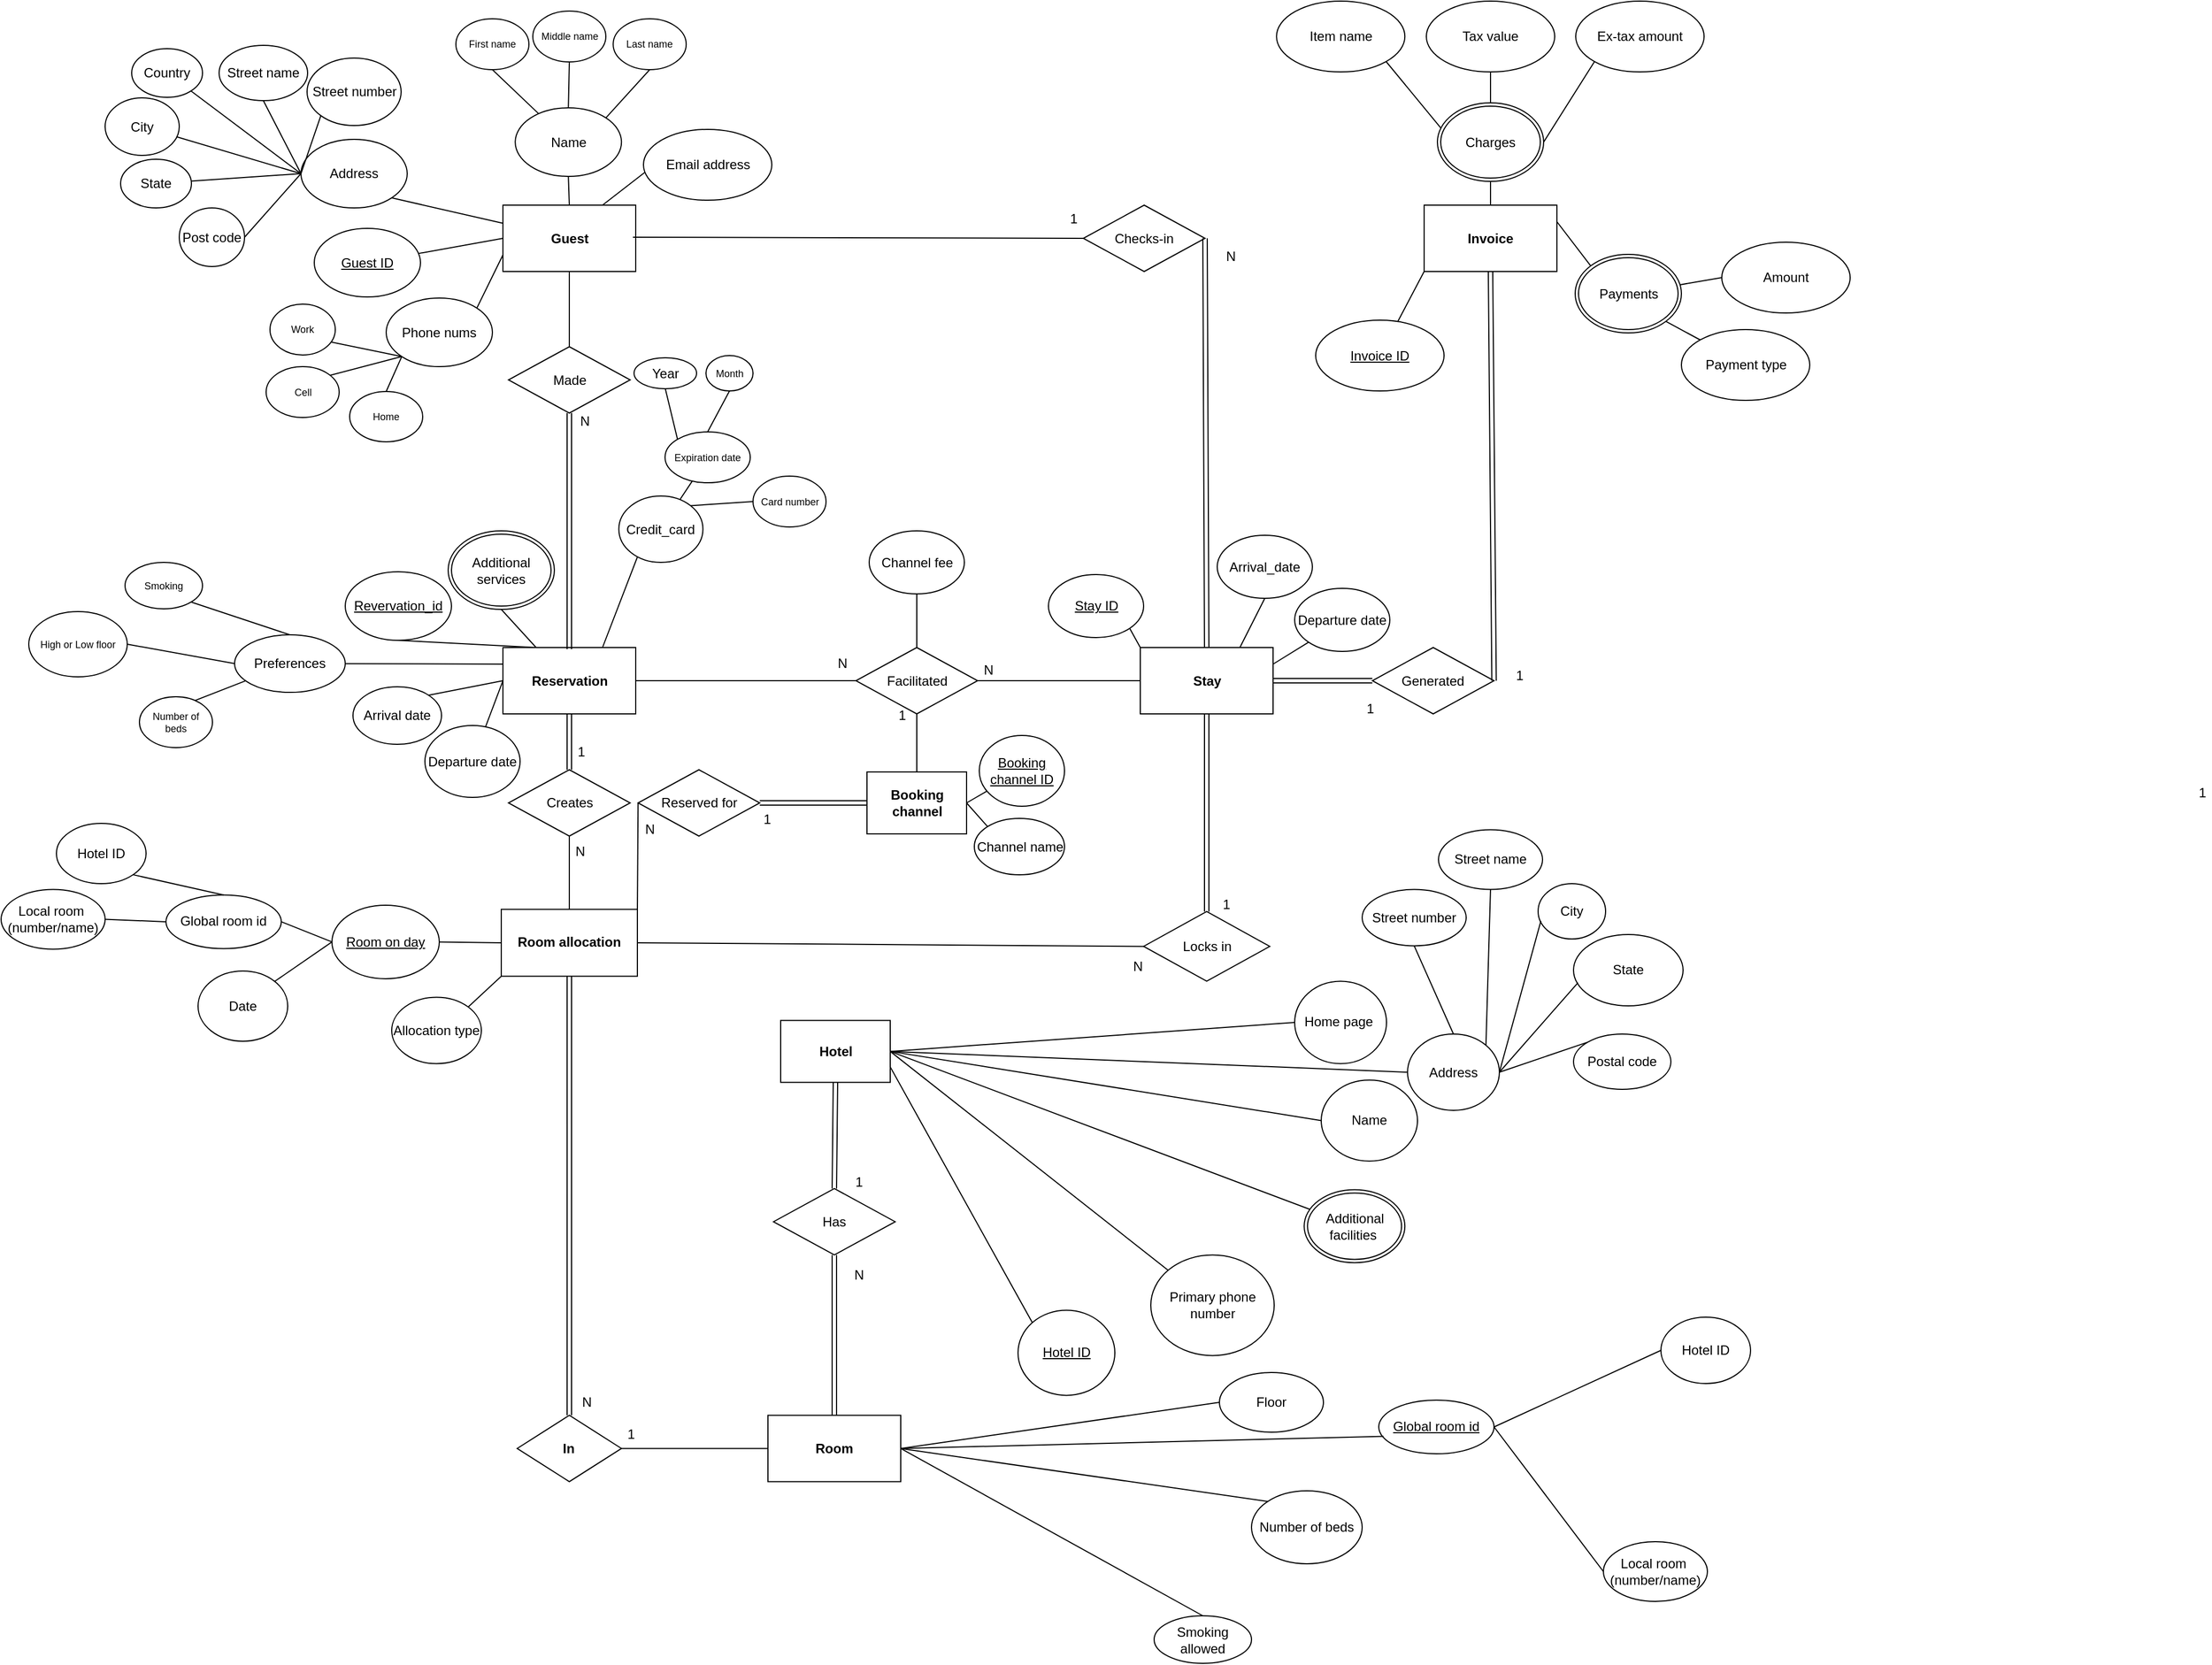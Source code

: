 <mxfile version="15.8.4" type="device"><diagram id="Vvz4wdSxNSkHzIEwYRlT" name="Page-1"><mxGraphModel dx="2076" dy="1298" grid="0" gridSize="10" guides="1" tooltips="1" connect="1" arrows="1" fold="1" page="1" pageScale="1" pageWidth="1169" pageHeight="827" math="0" shadow="0"><root><mxCell id="0"/><mxCell id="1" parent="0"/><mxCell id="kSZO29W48mDVcHMyqwMA-70" style="edgeStyle=none;rounded=0;orthogonalLoop=1;jettySize=auto;html=1;exitX=1;exitY=0.5;exitDx=0;exitDy=0;entryX=0;entryY=0.5;entryDx=0;entryDy=0;fontSize=9;endArrow=none;endFill=0;" parent="1" source="kSZO29W48mDVcHMyqwMA-4" target="kSZO29W48mDVcHMyqwMA-69" edge="1"><mxGeometry relative="1" as="geometry"/></mxCell><mxCell id="mEzknX68HwNAmS_DuOYf-18" style="rounded=0;orthogonalLoop=1;jettySize=auto;html=1;exitX=0;exitY=0.25;exitDx=0;exitDy=0;endArrow=none;endFill=0;" parent="1" source="kSZO29W48mDVcHMyqwMA-4" target="mEzknX68HwNAmS_DuOYf-3" edge="1"><mxGeometry relative="1" as="geometry"><mxPoint x="592" y="580.5" as="targetPoint"/></mxGeometry></mxCell><mxCell id="mEzknX68HwNAmS_DuOYf-25" style="edgeStyle=none;rounded=0;orthogonalLoop=1;jettySize=auto;html=1;exitX=0.25;exitY=0;exitDx=0;exitDy=0;endArrow=none;endFill=0;entryX=0.5;entryY=1;entryDx=0;entryDy=0;" parent="1" source="kSZO29W48mDVcHMyqwMA-4" target="mEzknX68HwNAmS_DuOYf-2" edge="1"><mxGeometry relative="1" as="geometry"><mxPoint x="636" y="532.5" as="targetPoint"/></mxGeometry></mxCell><mxCell id="mEzknX68HwNAmS_DuOYf-27" style="edgeStyle=none;rounded=0;orthogonalLoop=1;jettySize=auto;html=1;exitX=0;exitY=0.5;exitDx=0;exitDy=0;entryX=1;entryY=0;entryDx=0;entryDy=0;endArrow=none;endFill=0;" parent="1" source="kSZO29W48mDVcHMyqwMA-4" target="mEzknX68HwNAmS_DuOYf-6" edge="1"><mxGeometry relative="1" as="geometry"/></mxCell><mxCell id="mEzknX68HwNAmS_DuOYf-28" style="edgeStyle=none;rounded=0;orthogonalLoop=1;jettySize=auto;html=1;exitX=0.75;exitY=0;exitDx=0;exitDy=0;entryX=0.5;entryY=0;entryDx=0;entryDy=0;endArrow=none;endFill=0;" parent="1" source="kSZO29W48mDVcHMyqwMA-4" target="mEzknX68HwNAmS_DuOYf-5" edge="1"><mxGeometry relative="1" as="geometry"/></mxCell><mxCell id="kSZO29W48mDVcHMyqwMA-4" value="Reservation" style="rounded=0;whiteSpace=wrap;html=1;fontStyle=1" parent="1" vertex="1"><mxGeometry x="680.5" y="594.5" width="120" height="60" as="geometry"/></mxCell><mxCell id="kSZO29W48mDVcHMyqwMA-6" value="&lt;span style=&quot;font-weight: normal&quot;&gt;Made&lt;/span&gt;" style="rhombus;whiteSpace=wrap;html=1;fontStyle=1" parent="1" vertex="1"><mxGeometry x="685.51" y="322.5" width="110" height="60" as="geometry"/></mxCell><mxCell id="mEzknX68HwNAmS_DuOYf-53" style="edgeStyle=none;rounded=0;orthogonalLoop=1;jettySize=auto;html=1;exitX=0;exitY=0.5;exitDx=0;exitDy=0;endArrow=none;endFill=0;" parent="1" source="kSZO29W48mDVcHMyqwMA-10" target="mEzknX68HwNAmS_DuOYf-46" edge="1"><mxGeometry relative="1" as="geometry"/></mxCell><mxCell id="mEzknX68HwNAmS_DuOYf-56" style="edgeStyle=none;rounded=0;orthogonalLoop=1;jettySize=auto;html=1;entryX=0.5;entryY=1;entryDx=0;entryDy=0;endArrow=none;endFill=0;exitX=0.5;exitY=0;exitDx=0;exitDy=0;" parent="1" source="kSZO29W48mDVcHMyqwMA-10" target="mEzknX68HwNAmS_DuOYf-50" edge="1"><mxGeometry relative="1" as="geometry"><mxPoint x="793" y="213.5" as="sourcePoint"/></mxGeometry></mxCell><mxCell id="kSZO29W48mDVcHMyqwMA-10" value="Guest" style="rounded=0;whiteSpace=wrap;html=1;fontStyle=1" parent="1" vertex="1"><mxGeometry x="680.5" y="194.5" width="120" height="60" as="geometry"/></mxCell><mxCell id="mEzknX68HwNAmS_DuOYf-40" value="" style="edgeStyle=none;rounded=0;orthogonalLoop=1;jettySize=auto;html=1;endArrow=none;endFill=0;exitX=0;exitY=0.5;exitDx=0;exitDy=0;entryX=1;entryY=0.5;entryDx=0;entryDy=0;" parent="1" source="kSZO29W48mDVcHMyqwMA-11" target="mEzknX68HwNAmS_DuOYf-36" edge="1"><mxGeometry relative="1" as="geometry"><mxPoint x="646" y="932.5" as="targetPoint"/></mxGeometry></mxCell><mxCell id="kSZO29W48mDVcHMyqwMA-11" value="Room allocation" style="rounded=0;whiteSpace=wrap;html=1;fontStyle=1" parent="1" vertex="1"><mxGeometry x="679.01" y="831.22" width="123" height="60.5" as="geometry"/></mxCell><mxCell id="kSZO29W48mDVcHMyqwMA-12" value="&lt;span style=&quot;font-weight: normal&quot;&gt;Creates&lt;/span&gt;" style="rhombus;whiteSpace=wrap;html=1;fontStyle=1" parent="1" vertex="1"><mxGeometry x="685.5" y="705" width="110" height="60" as="geometry"/></mxCell><mxCell id="kSZO29W48mDVcHMyqwMA-75" style="edgeStyle=none;rounded=0;orthogonalLoop=1;jettySize=auto;html=1;fontSize=9;endArrow=none;endFill=0;exitX=1;exitY=0.5;exitDx=0;exitDy=0;entryX=0;entryY=0;entryDx=0;entryDy=0;" parent="1" source="kSZO29W48mDVcHMyqwMA-68" target="kSZO29W48mDVcHMyqwMA-73" edge="1"><mxGeometry relative="1" as="geometry"><mxPoint x="1060" y="644.5" as="sourcePoint"/><mxPoint x="1072" y="687.5" as="targetPoint"/></mxGeometry></mxCell><mxCell id="kSZO29W48mDVcHMyqwMA-78" style="edgeStyle=none;rounded=0;orthogonalLoop=1;jettySize=auto;html=1;exitX=1;exitY=0.5;exitDx=0;exitDy=0;fontSize=9;endArrow=none;endFill=0;" parent="1" source="kSZO29W48mDVcHMyqwMA-68" target="kSZO29W48mDVcHMyqwMA-74" edge="1"><mxGeometry relative="1" as="geometry"/></mxCell><mxCell id="kSZO29W48mDVcHMyqwMA-68" value="Booking channel" style="rounded=0;whiteSpace=wrap;html=1;fontStyle=1" parent="1" vertex="1"><mxGeometry x="1009.5" y="707" width="90" height="56" as="geometry"/></mxCell><mxCell id="kSZO29W48mDVcHMyqwMA-69" value="&lt;span style=&quot;font-weight: normal&quot;&gt;Facilitated&lt;/span&gt;" style="rhombus;whiteSpace=wrap;html=1;fontStyle=1" parent="1" vertex="1"><mxGeometry x="999.5" y="594.5" width="110" height="60" as="geometry"/></mxCell><mxCell id="kSZO29W48mDVcHMyqwMA-77" style="edgeStyle=none;rounded=0;orthogonalLoop=1;jettySize=auto;html=1;exitX=0.5;exitY=1;exitDx=0;exitDy=0;fontSize=9;endArrow=none;endFill=0;entryX=0.5;entryY=0;entryDx=0;entryDy=0;" parent="1" source="kSZO29W48mDVcHMyqwMA-72" target="kSZO29W48mDVcHMyqwMA-69" edge="1"><mxGeometry relative="1" as="geometry"><mxPoint x="1034" y="569" as="targetPoint"/><Array as="points"/></mxGeometry></mxCell><mxCell id="kSZO29W48mDVcHMyqwMA-72" value="Channel fee" style="ellipse;whiteSpace=wrap;html=1;" parent="1" vertex="1"><mxGeometry x="1011.5" y="489" width="86" height="57" as="geometry"/></mxCell><mxCell id="kSZO29W48mDVcHMyqwMA-73" value="Channel name" style="ellipse;whiteSpace=wrap;html=1;" parent="1" vertex="1"><mxGeometry x="1106.5" y="749" width="81.5" height="51" as="geometry"/></mxCell><mxCell id="kSZO29W48mDVcHMyqwMA-74" value="&lt;u&gt;Booking channel ID&lt;/u&gt;" style="ellipse;whiteSpace=wrap;html=1;fillColor=#FFFFFF;strokeColor=#000000;" parent="1" vertex="1"><mxGeometry x="1111" y="674" width="77" height="64" as="geometry"/></mxCell><mxCell id="mEzknX68HwNAmS_DuOYf-2" value="&lt;u&gt;Revervation_id&lt;/u&gt;" style="ellipse;whiteSpace=wrap;html=1;" parent="1" vertex="1"><mxGeometry x="538" y="526" width="96" height="62" as="geometry"/></mxCell><mxCell id="mEzknX68HwNAmS_DuOYf-19" style="edgeStyle=none;rounded=0;orthogonalLoop=1;jettySize=auto;html=1;exitX=0.5;exitY=0;exitDx=0;exitDy=0;entryX=1;entryY=1;entryDx=0;entryDy=0;endArrow=none;endFill=0;" parent="1" source="mEzknX68HwNAmS_DuOYf-3" target="mEzknX68HwNAmS_DuOYf-12" edge="1"><mxGeometry relative="1" as="geometry"/></mxCell><mxCell id="mEzknX68HwNAmS_DuOYf-20" style="edgeStyle=none;rounded=0;orthogonalLoop=1;jettySize=auto;html=1;exitX=0;exitY=0.5;exitDx=0;exitDy=0;entryX=1;entryY=0.5;entryDx=0;entryDy=0;endArrow=none;endFill=0;" parent="1" source="mEzknX68HwNAmS_DuOYf-3" target="mEzknX68HwNAmS_DuOYf-13" edge="1"><mxGeometry relative="1" as="geometry"/></mxCell><mxCell id="mEzknX68HwNAmS_DuOYf-21" style="edgeStyle=none;rounded=0;orthogonalLoop=1;jettySize=auto;html=1;endArrow=none;endFill=0;entryX=0;entryY=0.5;entryDx=0;entryDy=0;" parent="1" source="mEzknX68HwNAmS_DuOYf-3" target="mEzknX68HwNAmS_DuOYf-14" edge="1"><mxGeometry relative="1" as="geometry"><mxPoint x="921.8" y="527.5" as="targetPoint"/></mxGeometry></mxCell><mxCell id="mEzknX68HwNAmS_DuOYf-3" value="Preferences" style="ellipse;whiteSpace=wrap;html=1;" parent="1" vertex="1"><mxGeometry x="438" y="583" width="100" height="52" as="geometry"/></mxCell><mxCell id="mEzknX68HwNAmS_DuOYf-29" style="edgeStyle=none;rounded=0;orthogonalLoop=1;jettySize=auto;html=1;endArrow=none;endFill=0;entryX=0;entryY=0.5;entryDx=0;entryDy=0;exitX=1;exitY=0;exitDx=0;exitDy=0;" parent="1" source="mEzknX68HwNAmS_DuOYf-5" target="mEzknX68HwNAmS_DuOYf-10" edge="1"><mxGeometry relative="1" as="geometry"><mxPoint x="911" y="500.5" as="targetPoint"/></mxGeometry></mxCell><mxCell id="mEzknX68HwNAmS_DuOYf-30" style="edgeStyle=none;rounded=0;orthogonalLoop=1;jettySize=auto;html=1;endArrow=none;endFill=0;" parent="1" source="mEzknX68HwNAmS_DuOYf-5" target="mEzknX68HwNAmS_DuOYf-9" edge="1"><mxGeometry relative="1" as="geometry"/></mxCell><mxCell id="mEzknX68HwNAmS_DuOYf-5" value="Credit_card" style="ellipse;whiteSpace=wrap;html=1;" parent="1" vertex="1"><mxGeometry x="785.25" y="457.5" width="76" height="60" as="geometry"/></mxCell><mxCell id="mEzknX68HwNAmS_DuOYf-6" value="Arrival date" style="ellipse;whiteSpace=wrap;html=1;" parent="1" vertex="1"><mxGeometry x="545" y="630" width="80" height="52" as="geometry"/></mxCell><mxCell id="mEzknX68HwNAmS_DuOYf-26" style="edgeStyle=none;rounded=0;orthogonalLoop=1;jettySize=auto;html=1;entryX=0;entryY=0.5;entryDx=0;entryDy=0;endArrow=none;endFill=0;" parent="1" source="mEzknX68HwNAmS_DuOYf-7" target="kSZO29W48mDVcHMyqwMA-4" edge="1"><mxGeometry relative="1" as="geometry"/></mxCell><mxCell id="mEzknX68HwNAmS_DuOYf-7" value="Departure date" style="ellipse;whiteSpace=wrap;html=1;" parent="1" vertex="1"><mxGeometry x="610" y="665" width="86" height="65" as="geometry"/></mxCell><mxCell id="mEzknX68HwNAmS_DuOYf-9" value="Expiration date" style="ellipse;whiteSpace=wrap;html=1;fontSize=9;" parent="1" vertex="1"><mxGeometry x="827" y="399.5" width="77" height="46" as="geometry"/></mxCell><mxCell id="mEzknX68HwNAmS_DuOYf-10" value="Card number" style="ellipse;whiteSpace=wrap;html=1;fontSize=9;" parent="1" vertex="1"><mxGeometry x="906.5" y="439.5" width="66" height="46" as="geometry"/></mxCell><mxCell id="mEzknX68HwNAmS_DuOYf-12" value="Smoking" style="ellipse;whiteSpace=wrap;html=1;fontSize=9;" parent="1" vertex="1"><mxGeometry x="339" y="517.5" width="70" height="42" as="geometry"/></mxCell><mxCell id="mEzknX68HwNAmS_DuOYf-13" value="High or Low floor" style="ellipse;whiteSpace=wrap;html=1;fontSize=9;" parent="1" vertex="1"><mxGeometry x="252" y="562" width="89" height="59" as="geometry"/></mxCell><mxCell id="mEzknX68HwNAmS_DuOYf-14" value="Number of beds" style="ellipse;whiteSpace=wrap;html=1;fontSize=9;" parent="1" vertex="1"><mxGeometry x="352" y="639" width="66" height="46" as="geometry"/></mxCell><mxCell id="mEzknX68HwNAmS_DuOYf-36" value="&lt;u&gt;Room on day&lt;/u&gt;" style="ellipse;whiteSpace=wrap;html=1;" parent="1" vertex="1"><mxGeometry x="526" y="827.47" width="97" height="66.5" as="geometry"/></mxCell><mxCell id="mEzknX68HwNAmS_DuOYf-46" value="&lt;u&gt;Guest ID&lt;/u&gt;" style="ellipse;whiteSpace=wrap;html=1;" parent="1" vertex="1"><mxGeometry x="510" y="215.5" width="96" height="62" as="geometry"/></mxCell><mxCell id="mEzknX68HwNAmS_DuOYf-49" value="Address" style="ellipse;whiteSpace=wrap;html=1;" parent="1" vertex="1"><mxGeometry x="498" y="135" width="96" height="62" as="geometry"/></mxCell><mxCell id="mEzknX68HwNAmS_DuOYf-65" style="edgeStyle=none;rounded=0;orthogonalLoop=1;jettySize=auto;html=1;exitX=0.5;exitY=0;exitDx=0;exitDy=0;entryX=0.5;entryY=1;entryDx=0;entryDy=0;endArrow=none;endFill=0;" parent="1" source="mEzknX68HwNAmS_DuOYf-50" target="mEzknX68HwNAmS_DuOYf-61" edge="1"><mxGeometry relative="1" as="geometry"><mxPoint x="947.0" y="-66" as="targetPoint"/></mxGeometry></mxCell><mxCell id="mEzknX68HwNAmS_DuOYf-66" style="edgeStyle=none;rounded=0;orthogonalLoop=1;jettySize=auto;html=1;exitX=1;exitY=0;exitDx=0;exitDy=0;entryX=0.5;entryY=1;entryDx=0;entryDy=0;endArrow=none;endFill=0;" parent="1" source="mEzknX68HwNAmS_DuOYf-50" target="mEzknX68HwNAmS_DuOYf-62" edge="1"><mxGeometry relative="1" as="geometry"><mxPoint x="905.0" y="-11.5" as="targetPoint"/></mxGeometry></mxCell><mxCell id="mEzknX68HwNAmS_DuOYf-50" value="Name" style="ellipse;whiteSpace=wrap;html=1;" parent="1" vertex="1"><mxGeometry x="691.63" y="106.5" width="96" height="62" as="geometry"/></mxCell><mxCell id="mEzknX68HwNAmS_DuOYf-51" value="Street number" style="ellipse;whiteSpace=wrap;html=1;" parent="1" vertex="1"><mxGeometry x="503.5" y="61.5" width="85" height="61" as="geometry"/></mxCell><mxCell id="mEzknX68HwNAmS_DuOYf-60" value="First name" style="ellipse;whiteSpace=wrap;html=1;fontSize=9;" parent="1" vertex="1"><mxGeometry x="638" y="26" width="66" height="46" as="geometry"/></mxCell><mxCell id="mEzknX68HwNAmS_DuOYf-61" value="Middle name" style="ellipse;whiteSpace=wrap;html=1;fontSize=9;" parent="1" vertex="1"><mxGeometry x="707.51" y="19" width="66" height="46" as="geometry"/></mxCell><mxCell id="mEzknX68HwNAmS_DuOYf-62" value="Last name" style="ellipse;whiteSpace=wrap;html=1;fontSize=9;" parent="1" vertex="1"><mxGeometry x="780.13" y="26" width="66" height="46" as="geometry"/></mxCell><mxCell id="mEzknX68HwNAmS_DuOYf-73" style="edgeStyle=none;rounded=0;orthogonalLoop=1;jettySize=auto;html=1;exitX=1;exitY=0;exitDx=0;exitDy=0;entryX=0;entryY=0.75;entryDx=0;entryDy=0;endArrow=none;endFill=0;" parent="1" source="mEzknX68HwNAmS_DuOYf-71" target="kSZO29W48mDVcHMyqwMA-10" edge="1"><mxGeometry relative="1" as="geometry"/></mxCell><mxCell id="mEzknX68HwNAmS_DuOYf-71" value="Phone nums" style="ellipse;whiteSpace=wrap;html=1;" parent="1" vertex="1"><mxGeometry x="575" y="278.5" width="96" height="62" as="geometry"/></mxCell><mxCell id="mEzknX68HwNAmS_DuOYf-93" style="edgeStyle=none;rounded=0;orthogonalLoop=1;jettySize=auto;html=1;exitX=0;exitY=0.5;exitDx=0;exitDy=0;endArrow=none;endFill=0;entryX=0;entryY=1;entryDx=0;entryDy=0;" parent="1" source="mEzknX68HwNAmS_DuOYf-88" target="mEzknX68HwNAmS_DuOYf-71" edge="1"><mxGeometry relative="1" as="geometry"><mxPoint x="1061.2" y="332.5" as="targetPoint"/></mxGeometry></mxCell><mxCell id="mEzknX68HwNAmS_DuOYf-88" value="Work" style="ellipse;whiteSpace=wrap;html=1;fontSize=9;" parent="1" vertex="1"><mxGeometry x="470" y="284" width="59" height="46" as="geometry"/></mxCell><mxCell id="mEzknX68HwNAmS_DuOYf-92" style="edgeStyle=none;rounded=0;orthogonalLoop=1;jettySize=auto;html=1;exitX=0;exitY=0.5;exitDx=0;exitDy=0;endArrow=none;endFill=0;entryX=0;entryY=1;entryDx=0;entryDy=0;" parent="1" source="mEzknX68HwNAmS_DuOYf-89" target="mEzknX68HwNAmS_DuOYf-71" edge="1"><mxGeometry relative="1" as="geometry"><mxPoint x="945" y="253.5" as="targetPoint"/></mxGeometry></mxCell><mxCell id="mEzknX68HwNAmS_DuOYf-89" value="Cell" style="ellipse;whiteSpace=wrap;html=1;fontSize=9;" parent="1" vertex="1"><mxGeometry x="466.5" y="340.5" width="66" height="46" as="geometry"/></mxCell><mxCell id="mEzknX68HwNAmS_DuOYf-91" style="edgeStyle=none;rounded=0;orthogonalLoop=1;jettySize=auto;html=1;exitX=0.5;exitY=0;exitDx=0;exitDy=0;endArrow=none;endFill=0;entryX=0;entryY=1;entryDx=0;entryDy=0;" parent="1" source="mEzknX68HwNAmS_DuOYf-90" target="mEzknX68HwNAmS_DuOYf-71" edge="1"><mxGeometry relative="1" as="geometry"><mxPoint x="944" y="249.5" as="targetPoint"/></mxGeometry></mxCell><mxCell id="mEzknX68HwNAmS_DuOYf-90" value="Home" style="ellipse;whiteSpace=wrap;html=1;fontSize=9;" parent="1" vertex="1"><mxGeometry x="542" y="363" width="66" height="45.5" as="geometry"/></mxCell><mxCell id="bhlN66H2cYyCj1PK4JPE-1" value="&lt;font style=&quot;font-size: 12px&quot;&gt;&lt;font style=&quot;font-size: 12px&quot;&gt;Y&lt;/font&gt;ear&lt;/font&gt;" style="ellipse;whiteSpace=wrap;html=1;fontSize=9;" parent="1" vertex="1"><mxGeometry x="799" y="332.5" width="56.5" height="28" as="geometry"/></mxCell><mxCell id="bhlN66H2cYyCj1PK4JPE-2" value="Month" style="ellipse;whiteSpace=wrap;html=1;fontSize=9;direction=south;" parent="1" vertex="1"><mxGeometry x="864" y="330.5" width="42.5" height="32" as="geometry"/></mxCell><mxCell id="bhlN66H2cYyCj1PK4JPE-4" value="" style="edgeStyle=none;rounded=0;orthogonalLoop=1;jettySize=auto;html=1;endArrow=none;endFill=0;exitX=1;exitY=0.5;exitDx=0;exitDy=0;entryX=0.5;entryY=0;entryDx=0;entryDy=0;" parent="1" source="bhlN66H2cYyCj1PK4JPE-2" target="mEzknX68HwNAmS_DuOYf-9" edge="1"><mxGeometry relative="1" as="geometry"><mxPoint x="939" y="767.5" as="sourcePoint"/><mxPoint x="907" y="422.5" as="targetPoint"/></mxGeometry></mxCell><mxCell id="bhlN66H2cYyCj1PK4JPE-7" value="" style="edgeStyle=none;rounded=0;orthogonalLoop=1;jettySize=auto;html=1;endArrow=none;endFill=0;entryX=0;entryY=0;entryDx=0;entryDy=0;exitX=0.5;exitY=1;exitDx=0;exitDy=0;" parent="1" source="bhlN66H2cYyCj1PK4JPE-1" target="mEzknX68HwNAmS_DuOYf-9" edge="1"><mxGeometry relative="1" as="geometry"><mxPoint x="856" y="370.5" as="sourcePoint"/><mxPoint x="973.76" y="854.47" as="targetPoint"/></mxGeometry></mxCell><mxCell id="bhlN66H2cYyCj1PK4JPE-10" value="Additional services" style="ellipse;shape=doubleEllipse;margin=3;whiteSpace=wrap;html=1;align=center;" parent="1" vertex="1"><mxGeometry x="631" y="489" width="96" height="71" as="geometry"/></mxCell><mxCell id="bhlN66H2cYyCj1PK4JPE-20" value="Email address" style="ellipse;whiteSpace=wrap;html=1;" parent="1" vertex="1"><mxGeometry x="807.5" y="126" width="116" height="64" as="geometry"/></mxCell><mxCell id="bhlN66H2cYyCj1PK4JPE-21" style="edgeStyle=none;rounded=0;orthogonalLoop=1;jettySize=auto;html=1;entryX=0.75;entryY=0;entryDx=0;entryDy=0;endArrow=none;endFill=0;exitX=0.009;exitY=0.609;exitDx=0;exitDy=0;exitPerimeter=0;" parent="1" source="bhlN66H2cYyCj1PK4JPE-20" target="kSZO29W48mDVcHMyqwMA-10" edge="1"><mxGeometry relative="1" as="geometry"><mxPoint x="893" y="224.5" as="sourcePoint"/><mxPoint x="797" y="216.5" as="targetPoint"/></mxGeometry></mxCell><mxCell id="bhlN66H2cYyCj1PK4JPE-23" value="City" style="ellipse;whiteSpace=wrap;html=1;" parent="1" vertex="1"><mxGeometry x="321.0" y="97.5" width="67" height="52" as="geometry"/></mxCell><mxCell id="bhlN66H2cYyCj1PK4JPE-24" value="State" style="ellipse;whiteSpace=wrap;html=1;" parent="1" vertex="1"><mxGeometry x="335" y="153" width="64" height="44" as="geometry"/></mxCell><mxCell id="bhlN66H2cYyCj1PK4JPE-25" value="Post code" style="ellipse;whiteSpace=wrap;html=1;" parent="1" vertex="1"><mxGeometry x="388" y="197" width="59" height="53" as="geometry"/></mxCell><mxCell id="bhlN66H2cYyCj1PK4JPE-27" value="Street name" style="ellipse;whiteSpace=wrap;html=1;" parent="1" vertex="1"><mxGeometry x="424.0" y="50" width="80" height="50" as="geometry"/></mxCell><mxCell id="bhlN66H2cYyCj1PK4JPE-36" value="" style="endArrow=none;html=1;rounded=0;entryX=0;entryY=1;entryDx=0;entryDy=0;exitX=0;exitY=0.5;exitDx=0;exitDy=0;" parent="1" source="mEzknX68HwNAmS_DuOYf-49" target="mEzknX68HwNAmS_DuOYf-51" edge="1"><mxGeometry width="50" height="50" relative="1" as="geometry"><mxPoint x="590.21" y="186.5" as="sourcePoint"/><mxPoint x="621.5" y="106.5" as="targetPoint"/></mxGeometry></mxCell><mxCell id="bhlN66H2cYyCj1PK4JPE-39" value="" style="endArrow=none;html=1;rounded=0;entryX=0;entryY=0.5;entryDx=0;entryDy=0;exitX=0.5;exitY=1;exitDx=0;exitDy=0;" parent="1" source="bhlN66H2cYyCj1PK4JPE-27" target="mEzknX68HwNAmS_DuOYf-49" edge="1"><mxGeometry width="50" height="50" relative="1" as="geometry"><mxPoint x="607.21" y="561.5" as="sourcePoint"/><mxPoint x="657.21" y="511.5" as="targetPoint"/></mxGeometry></mxCell><mxCell id="bhlN66H2cYyCj1PK4JPE-40" value="" style="endArrow=none;html=1;rounded=0;entryX=0;entryY=0.5;entryDx=0;entryDy=0;" parent="1" source="bhlN66H2cYyCj1PK4JPE-23" target="mEzknX68HwNAmS_DuOYf-49" edge="1"><mxGeometry width="50" height="50" relative="1" as="geometry"><mxPoint x="572.229" y="160.37" as="sourcePoint"/><mxPoint x="614.191" y="184.63" as="targetPoint"/></mxGeometry></mxCell><mxCell id="bhlN66H2cYyCj1PK4JPE-41" value="" style="endArrow=none;html=1;rounded=0;entryX=0;entryY=0.5;entryDx=0;entryDy=0;" parent="1" source="bhlN66H2cYyCj1PK4JPE-24" target="mEzknX68HwNAmS_DuOYf-49" edge="1"><mxGeometry width="50" height="50" relative="1" as="geometry"><mxPoint x="568.21" y="206.5" as="sourcePoint"/><mxPoint x="593.21" y="207.5" as="targetPoint"/></mxGeometry></mxCell><mxCell id="bhlN66H2cYyCj1PK4JPE-42" value="" style="endArrow=none;html=1;rounded=0;entryX=0;entryY=0.5;entryDx=0;entryDy=0;exitX=1;exitY=0.5;exitDx=0;exitDy=0;" parent="1" source="bhlN66H2cYyCj1PK4JPE-25" target="mEzknX68HwNAmS_DuOYf-49" edge="1"><mxGeometry width="50" height="50" relative="1" as="geometry"><mxPoint x="594" y="196.5" as="sourcePoint"/><mxPoint x="645.21" y="130.5" as="targetPoint"/></mxGeometry></mxCell><mxCell id="bhlN66H2cYyCj1PK4JPE-61" style="edgeStyle=none;rounded=0;orthogonalLoop=1;jettySize=auto;html=1;exitX=0;exitY=0.5;exitDx=0;exitDy=0;" parent="1" source="kSZO29W48mDVcHMyqwMA-4" target="kSZO29W48mDVcHMyqwMA-4" edge="1"><mxGeometry relative="1" as="geometry"/></mxCell><mxCell id="bhlN66H2cYyCj1PK4JPE-71" style="edgeStyle=none;rounded=0;orthogonalLoop=1;jettySize=auto;html=1;exitX=0.5;exitY=1;exitDx=0;exitDy=0;endArrow=none;endFill=0;entryX=0.5;entryY=0;entryDx=0;entryDy=0;" parent="1" source="kSZO29W48mDVcHMyqwMA-12" target="kSZO29W48mDVcHMyqwMA-11" edge="1"><mxGeometry relative="1" as="geometry"><mxPoint x="742" y="761.5" as="sourcePoint"/><mxPoint x="737" y="859.5" as="targetPoint"/></mxGeometry></mxCell><mxCell id="bhlN66H2cYyCj1PK4JPE-74" style="edgeStyle=none;rounded=0;orthogonalLoop=1;jettySize=auto;html=1;exitX=0.5;exitY=1;exitDx=0;exitDy=0;" parent="1" edge="1"><mxGeometry relative="1" as="geometry"><mxPoint x="730.5" y="1154.5" as="sourcePoint"/><mxPoint x="730.5" y="1154.5" as="targetPoint"/></mxGeometry></mxCell><mxCell id="bhlN66H2cYyCj1PK4JPE-75" value="" style="edgeStyle=none;rounded=0;orthogonalLoop=1;jettySize=auto;html=1;endArrow=none;endFill=0;entryX=1;entryY=0;entryDx=0;entryDy=0;exitX=0;exitY=0.5;exitDx=0;exitDy=0;" parent="1" source="mEzknX68HwNAmS_DuOYf-36" target="bhlN66H2cYyCj1PK4JPE-79" edge="1"><mxGeometry relative="1" as="geometry"><mxPoint x="555" y="829" as="sourcePoint"/><mxPoint x="559" y="917" as="targetPoint"/></mxGeometry></mxCell><mxCell id="bhlN66H2cYyCj1PK4JPE-76" value="" style="edgeStyle=none;rounded=0;orthogonalLoop=1;jettySize=auto;html=1;endArrow=none;endFill=0;exitX=0;exitY=0.5;exitDx=0;exitDy=0;entryX=1;entryY=0.5;entryDx=0;entryDy=0;" parent="1" source="mEzknX68HwNAmS_DuOYf-36" target="KBS7Uwmyjrz4kyJEV8Sh-16" edge="1"><mxGeometry relative="1" as="geometry"><mxPoint x="704.021" y="1048.334" as="sourcePoint"/><mxPoint x="411" y="825" as="targetPoint"/></mxGeometry></mxCell><mxCell id="bhlN66H2cYyCj1PK4JPE-77" style="edgeStyle=none;rounded=0;orthogonalLoop=1;jettySize=auto;html=1;exitX=0;exitY=1;exitDx=0;exitDy=0;" parent="1" source="mEzknX68HwNAmS_DuOYf-36" target="mEzknX68HwNAmS_DuOYf-36" edge="1"><mxGeometry relative="1" as="geometry"/></mxCell><mxCell id="bhlN66H2cYyCj1PK4JPE-79" value="Date" style="ellipse;whiteSpace=wrap;html=1;" parent="1" vertex="1"><mxGeometry x="405" y="887" width="81" height="63.5" as="geometry"/></mxCell><mxCell id="bhlN66H2cYyCj1PK4JPE-87" style="edgeStyle=none;rounded=0;orthogonalLoop=1;jettySize=auto;html=1;exitX=0.25;exitY=0;exitDx=0;exitDy=0;endArrow=none;endFill=0;entryX=0.5;entryY=1;entryDx=0;entryDy=0;" parent="1" source="kSZO29W48mDVcHMyqwMA-4" target="bhlN66H2cYyCj1PK4JPE-10" edge="1"><mxGeometry relative="1" as="geometry"><mxPoint x="717" y="604.5" as="sourcePoint"/><mxPoint x="641" y="554.5" as="targetPoint"/></mxGeometry></mxCell><mxCell id="bhlN66H2cYyCj1PK4JPE-88" style="edgeStyle=none;rounded=0;orthogonalLoop=1;jettySize=auto;html=1;entryX=0.956;entryY=0.715;entryDx=0;entryDy=0;entryPerimeter=0;" parent="1" source="mEzknX68HwNAmS_DuOYf-3" target="mEzknX68HwNAmS_DuOYf-3" edge="1"><mxGeometry relative="1" as="geometry"/></mxCell><mxCell id="bhlN66H2cYyCj1PK4JPE-96" style="edgeStyle=none;rounded=0;orthogonalLoop=1;jettySize=auto;html=1;endArrow=none;endFill=0;entryX=1;entryY=1;entryDx=0;entryDy=0;" parent="1" source="kSZO29W48mDVcHMyqwMA-10" target="mEzknX68HwNAmS_DuOYf-49" edge="1"><mxGeometry relative="1" as="geometry"><mxPoint x="680" y="191.5" as="sourcePoint"/><mxPoint x="695" y="150.5" as="targetPoint"/></mxGeometry></mxCell><mxCell id="bhlN66H2cYyCj1PK4JPE-97" style="edgeStyle=none;rounded=0;orthogonalLoop=1;jettySize=auto;html=1;exitX=1;exitY=1;exitDx=0;exitDy=0;fontSize=12;" parent="1" source="bhlN66H2cYyCj1PK4JPE-27" target="bhlN66H2cYyCj1PK4JPE-27" edge="1"><mxGeometry relative="1" as="geometry"/></mxCell><mxCell id="bhlN66H2cYyCj1PK4JPE-100" style="edgeStyle=none;rounded=0;orthogonalLoop=1;jettySize=auto;html=1;entryX=1;entryY=0.5;entryDx=0;entryDy=0;fontSize=12;" parent="1" source="kSZO29W48mDVcHMyqwMA-10" target="kSZO29W48mDVcHMyqwMA-10" edge="1"><mxGeometry relative="1" as="geometry"/></mxCell><mxCell id="bhlN66H2cYyCj1PK4JPE-101" style="edgeStyle=none;rounded=0;orthogonalLoop=1;jettySize=auto;html=1;exitX=0;exitY=1;exitDx=0;exitDy=0;fontSize=12;" parent="1" edge="1"><mxGeometry relative="1" as="geometry"><mxPoint x="643.503" y="914.977" as="sourcePoint"/><mxPoint x="642.842" y="914.579" as="targetPoint"/></mxGeometry></mxCell><mxCell id="bhlN66H2cYyCj1PK4JPE-103" value="Hotel" style="rounded=0;whiteSpace=wrap;html=1;fontStyle=1" parent="1" vertex="1"><mxGeometry x="931.5" y="931.69" width="99" height="56" as="geometry"/></mxCell><mxCell id="bhlN66H2cYyCj1PK4JPE-104" style="edgeStyle=none;rounded=0;orthogonalLoop=1;jettySize=auto;html=1;fontSize=9;endArrow=none;endFill=0;entryX=1;entryY=0.5;entryDx=0;entryDy=0;" parent="1" source="bhlN66H2cYyCj1PK4JPE-105" target="bhlN66H2cYyCj1PK4JPE-103" edge="1"><mxGeometry relative="1" as="geometry"><mxPoint x="1060.5" y="806.5" as="sourcePoint"/><mxPoint x="1053" y="878" as="targetPoint"/></mxGeometry></mxCell><mxCell id="bhlN66H2cYyCj1PK4JPE-105" value="Additional facilities&amp;nbsp;" style="ellipse;shape=doubleEllipse;margin=3;whiteSpace=wrap;html=1;align=center;" parent="1" vertex="1"><mxGeometry x="1404.6" y="1084.72" width="91" height="66" as="geometry"/></mxCell><mxCell id="bhlN66H2cYyCj1PK4JPE-106" value="Home page&amp;nbsp;" style="ellipse;whiteSpace=wrap;html=1;" parent="1" vertex="1"><mxGeometry x="1396" y="896.22" width="83" height="74.5" as="geometry"/></mxCell><mxCell id="bhlN66H2cYyCj1PK4JPE-107" style="edgeStyle=none;rounded=0;orthogonalLoop=1;jettySize=auto;html=1;fontSize=9;endArrow=none;endFill=0;exitX=0;exitY=0.5;exitDx=0;exitDy=0;entryX=1;entryY=0.5;entryDx=0;entryDy=0;" parent="1" source="bhlN66H2cYyCj1PK4JPE-106" target="bhlN66H2cYyCj1PK4JPE-103" edge="1"><mxGeometry relative="1" as="geometry"><mxPoint x="1087.367" y="818.689" as="sourcePoint"/><mxPoint x="1053" y="890" as="targetPoint"/></mxGeometry></mxCell><mxCell id="bhlN66H2cYyCj1PK4JPE-108" value="Name" style="ellipse;whiteSpace=wrap;html=1;" parent="1" vertex="1"><mxGeometry x="1420" y="985.6" width="87" height="73.25" as="geometry"/></mxCell><mxCell id="bhlN66H2cYyCj1PK4JPE-109" style="edgeStyle=none;rounded=0;orthogonalLoop=1;jettySize=auto;html=1;fontSize=9;endArrow=none;endFill=0;exitX=0;exitY=0.5;exitDx=0;exitDy=0;entryX=1;entryY=0.5;entryDx=0;entryDy=0;" parent="1" source="bhlN66H2cYyCj1PK4JPE-108" target="bhlN66H2cYyCj1PK4JPE-103" edge="1"><mxGeometry relative="1" as="geometry"><mxPoint x="1077.012" y="823.628" as="sourcePoint"/><mxPoint x="1053" y="892" as="targetPoint"/></mxGeometry></mxCell><mxCell id="bhlN66H2cYyCj1PK4JPE-110" style="edgeStyle=none;rounded=0;orthogonalLoop=1;jettySize=auto;html=1;fontSize=9;endArrow=none;endFill=0;exitX=0;exitY=0.5;exitDx=0;exitDy=0;entryX=1;entryY=0.5;entryDx=0;entryDy=0;" parent="1" source="bhlN66H2cYyCj1PK4JPE-111" target="bhlN66H2cYyCj1PK4JPE-103" edge="1"><mxGeometry relative="1" as="geometry"><mxPoint x="1202.5" y="883.5" as="sourcePoint"/><mxPoint x="1056.5" y="883.5" as="targetPoint"/></mxGeometry></mxCell><mxCell id="bhlN66H2cYyCj1PK4JPE-111" value="Address" style="ellipse;whiteSpace=wrap;html=1;" parent="1" vertex="1"><mxGeometry x="1498" y="944" width="83" height="69" as="geometry"/></mxCell><mxCell id="bhlN66H2cYyCj1PK4JPE-112" value="Street number" style="ellipse;whiteSpace=wrap;html=1;" parent="1" vertex="1"><mxGeometry x="1457" y="813.22" width="94" height="51" as="geometry"/></mxCell><mxCell id="bhlN66H2cYyCj1PK4JPE-113" style="edgeStyle=none;rounded=0;orthogonalLoop=1;jettySize=auto;html=1;fontSize=9;endArrow=none;endFill=0;entryX=0.5;entryY=0;entryDx=0;entryDy=0;exitX=0.5;exitY=1;exitDx=0;exitDy=0;" parent="1" source="bhlN66H2cYyCj1PK4JPE-112" target="bhlN66H2cYyCj1PK4JPE-111" edge="1"><mxGeometry relative="1" as="geometry"><mxPoint x="1148.5" y="855.22" as="sourcePoint"/><mxPoint x="1122.5" y="935.22" as="targetPoint"/></mxGeometry></mxCell><mxCell id="bhlN66H2cYyCj1PK4JPE-114" value="Street name" style="ellipse;whiteSpace=wrap;html=1;" parent="1" vertex="1"><mxGeometry x="1526" y="759.22" width="94" height="54" as="geometry"/></mxCell><mxCell id="bhlN66H2cYyCj1PK4JPE-115" style="edgeStyle=none;rounded=0;orthogonalLoop=1;jettySize=auto;html=1;fontSize=9;endArrow=none;endFill=0;entryX=1;entryY=0;entryDx=0;entryDy=0;exitX=0.5;exitY=1;exitDx=0;exitDy=0;" parent="1" source="bhlN66H2cYyCj1PK4JPE-114" target="bhlN66H2cYyCj1PK4JPE-111" edge="1"><mxGeometry relative="1" as="geometry"><mxPoint x="1596" y="753" as="sourcePoint"/><mxPoint x="1208" y="968.22" as="targetPoint"/></mxGeometry></mxCell><mxCell id="bhlN66H2cYyCj1PK4JPE-116" value="City" style="ellipse;whiteSpace=wrap;html=1;" parent="1" vertex="1"><mxGeometry x="1616" y="808" width="61" height="50" as="geometry"/></mxCell><mxCell id="bhlN66H2cYyCj1PK4JPE-117" style="edgeStyle=none;rounded=0;orthogonalLoop=1;jettySize=auto;html=1;fontSize=9;endArrow=none;endFill=0;exitX=0.041;exitY=0.675;exitDx=0;exitDy=0;exitPerimeter=0;entryX=1;entryY=0.5;entryDx=0;entryDy=0;" parent="1" source="bhlN66H2cYyCj1PK4JPE-116" target="bhlN66H2cYyCj1PK4JPE-111" edge="1"><mxGeometry relative="1" as="geometry"><mxPoint x="1212.5" y="959.04" as="sourcePoint"/><mxPoint x="1363" y="788.72" as="targetPoint"/><Array as="points"/></mxGeometry></mxCell><mxCell id="bhlN66H2cYyCj1PK4JPE-119" value="State" style="ellipse;whiteSpace=wrap;html=1;" parent="1" vertex="1"><mxGeometry x="1648" y="854" width="99" height="64.5" as="geometry"/></mxCell><mxCell id="bhlN66H2cYyCj1PK4JPE-120" style="edgeStyle=none;rounded=0;orthogonalLoop=1;jettySize=auto;html=1;fontSize=9;endArrow=none;endFill=0;entryX=1;entryY=0.5;entryDx=0;entryDy=0;exitX=0.041;exitY=0.675;exitDx=0;exitDy=0;exitPerimeter=0;" parent="1" source="bhlN66H2cYyCj1PK4JPE-119" target="bhlN66H2cYyCj1PK4JPE-111" edge="1"><mxGeometry relative="1" as="geometry"><mxPoint x="1212.5" y="1013.04" as="sourcePoint"/><mxPoint x="1151.5" y="1012.79" as="targetPoint"/></mxGeometry></mxCell><mxCell id="bhlN66H2cYyCj1PK4JPE-123" value="Postal code" style="ellipse;whiteSpace=wrap;html=1;" parent="1" vertex="1"><mxGeometry x="1648" y="944" width="88" height="50" as="geometry"/></mxCell><mxCell id="bhlN66H2cYyCj1PK4JPE-124" style="edgeStyle=none;rounded=0;orthogonalLoop=1;jettySize=auto;html=1;fontSize=9;endArrow=none;endFill=0;entryX=1;entryY=0.5;entryDx=0;entryDy=0;exitX=0;exitY=0;exitDx=0;exitDy=0;" parent="1" source="bhlN66H2cYyCj1PK4JPE-123" target="bhlN66H2cYyCj1PK4JPE-111" edge="1"><mxGeometry relative="1" as="geometry"><mxPoint x="1202.5" y="1032.04" as="sourcePoint"/><mxPoint x="1141.5" y="982.97" as="targetPoint"/></mxGeometry></mxCell><mxCell id="bhlN66H2cYyCj1PK4JPE-127" value="Primary phone number" style="ellipse;whiteSpace=wrap;html=1;rotation=0;" parent="1" vertex="1"><mxGeometry x="1266" y="1143.72" width="111.5" height="91" as="geometry"/></mxCell><mxCell id="bhlN66H2cYyCj1PK4JPE-128" value="&lt;u&gt;Hotel ID&lt;/u&gt;" style="ellipse;whiteSpace=wrap;html=1;" parent="1" vertex="1"><mxGeometry x="1146" y="1193.72" width="87.5" height="77" as="geometry"/></mxCell><mxCell id="bhlN66H2cYyCj1PK4JPE-129" style="edgeStyle=none;rounded=0;orthogonalLoop=1;jettySize=auto;html=1;fontSize=9;endArrow=none;endFill=0;exitX=0;exitY=0;exitDx=0;exitDy=0;entryX=1;entryY=0.75;entryDx=0;entryDy=0;" parent="1" source="bhlN66H2cYyCj1PK4JPE-128" target="bhlN66H2cYyCj1PK4JPE-103" edge="1"><mxGeometry relative="1" as="geometry"><mxPoint x="996.5" y="803.5" as="sourcePoint"/><mxPoint x="1053.5" y="854.5" as="targetPoint"/><Array as="points"/></mxGeometry></mxCell><mxCell id="bhlN66H2cYyCj1PK4JPE-130" style="edgeStyle=none;rounded=0;orthogonalLoop=1;jettySize=auto;html=1;fontSize=9;endArrow=none;endFill=0;entryX=1;entryY=0.5;entryDx=0;entryDy=0;" parent="1" source="bhlN66H2cYyCj1PK4JPE-127" target="bhlN66H2cYyCj1PK4JPE-103" edge="1"><mxGeometry relative="1" as="geometry"><mxPoint x="880" y="934.5" as="sourcePoint"/><mxPoint x="1060" y="880" as="targetPoint"/><Array as="points"/></mxGeometry></mxCell><mxCell id="bhlN66H2cYyCj1PK4JPE-131" value="&lt;span style=&quot;font-weight: normal&quot;&gt;Has&lt;/span&gt;" style="rhombus;whiteSpace=wrap;html=1;fontStyle=1" parent="1" vertex="1"><mxGeometry x="925" y="1083.72" width="110" height="60" as="geometry"/></mxCell><mxCell id="bhlN66H2cYyCj1PK4JPE-136" value="Room" style="rounded=0;whiteSpace=wrap;html=1;fontStyle=1" parent="1" vertex="1"><mxGeometry x="920" y="1288.72" width="120" height="60" as="geometry"/></mxCell><mxCell id="bhlN66H2cYyCj1PK4JPE-137" value="Floor" style="ellipse;whiteSpace=wrap;html=1;" parent="1" vertex="1"><mxGeometry x="1328" y="1250" width="94" height="54" as="geometry"/></mxCell><mxCell id="bhlN66H2cYyCj1PK4JPE-138" style="edgeStyle=none;rounded=0;orthogonalLoop=1;jettySize=auto;html=1;fontSize=9;endArrow=none;endFill=0;entryX=1;entryY=0.5;entryDx=0;entryDy=0;exitX=0;exitY=0.5;exitDx=0;exitDy=0;" parent="1" source="bhlN66H2cYyCj1PK4JPE-137" target="bhlN66H2cYyCj1PK4JPE-136" edge="1"><mxGeometry relative="1" as="geometry"><mxPoint x="1299.189" y="1260.996" as="sourcePoint"/><mxPoint x="1041" y="1295.72" as="targetPoint"/></mxGeometry></mxCell><mxCell id="bhlN66H2cYyCj1PK4JPE-139" value="&lt;u&gt;Global room id&lt;/u&gt;" style="ellipse;whiteSpace=wrap;html=1;" parent="1" vertex="1"><mxGeometry x="1472" y="1275" width="104.19" height="48.5" as="geometry"/></mxCell><mxCell id="bhlN66H2cYyCj1PK4JPE-140" style="edgeStyle=none;rounded=0;orthogonalLoop=1;jettySize=auto;html=1;fontSize=9;endArrow=none;endFill=0;exitX=0.041;exitY=0.675;exitDx=0;exitDy=0;exitPerimeter=0;entryX=1;entryY=0.5;entryDx=0;entryDy=0;" parent="1" source="bhlN66H2cYyCj1PK4JPE-139" target="bhlN66H2cYyCj1PK4JPE-136" edge="1"><mxGeometry relative="1" as="geometry"><mxPoint x="1099.31" y="1298.04" as="sourcePoint"/><mxPoint x="1038" y="1297.72" as="targetPoint"/></mxGeometry></mxCell><mxCell id="bhlN66H2cYyCj1PK4JPE-142" style="edgeStyle=none;rounded=0;orthogonalLoop=1;jettySize=auto;html=1;fontSize=9;endArrow=none;endFill=0;entryX=1;entryY=0.5;entryDx=0;entryDy=0;exitX=0.5;exitY=0;exitDx=0;exitDy=0;" parent="1" source="bhlN66H2cYyCj1PK4JPE-143" target="bhlN66H2cYyCj1PK4JPE-136" edge="1"><mxGeometry relative="1" as="geometry"><mxPoint x="1063" y="1390.22" as="sourcePoint"/><mxPoint x="973" y="1347.72" as="targetPoint"/></mxGeometry></mxCell><mxCell id="bhlN66H2cYyCj1PK4JPE-143" value="Smoking allowed" style="ellipse;whiteSpace=wrap;html=1;fillColor=#FFFFFF;strokeColor=#000000;" parent="1" vertex="1"><mxGeometry x="1269" y="1470" width="88" height="43" as="geometry"/></mxCell><mxCell id="bhlN66H2cYyCj1PK4JPE-145" style="edgeStyle=none;rounded=0;orthogonalLoop=1;jettySize=auto;html=1;fontSize=9;endArrow=none;endFill=0;entryX=1;entryY=0.5;entryDx=0;entryDy=0;exitX=0;exitY=0.5;exitDx=0;exitDy=0;" parent="1" source="bhlN66H2cYyCj1PK4JPE-146" target="bhlN66H2cYyCj1PK4JPE-139" edge="1"><mxGeometry relative="1" as="geometry"><mxPoint x="1239.5" y="1004.5" as="sourcePoint"/><mxPoint x="1062.497" y="1076.324" as="targetPoint"/></mxGeometry></mxCell><mxCell id="bhlN66H2cYyCj1PK4JPE-146" value="Hotel ID" style="ellipse;whiteSpace=wrap;html=1;" parent="1" vertex="1"><mxGeometry x="1727" y="1200" width="81" height="60" as="geometry"/></mxCell><mxCell id="bhlN66H2cYyCj1PK4JPE-147" style="edgeStyle=none;rounded=0;orthogonalLoop=1;jettySize=auto;html=1;fontSize=9;endArrow=none;endFill=0;entryX=1;entryY=0.5;entryDx=0;entryDy=0;exitX=0;exitY=0.5;exitDx=0;exitDy=0;" parent="1" source="bhlN66H2cYyCj1PK4JPE-148" target="bhlN66H2cYyCj1PK4JPE-139" edge="1"><mxGeometry relative="1" as="geometry"><mxPoint x="1251.5" y="1283.72" as="sourcePoint"/><mxPoint x="1160.405" y="1250.22" as="targetPoint"/></mxGeometry></mxCell><mxCell id="bhlN66H2cYyCj1PK4JPE-148" value="Local room&amp;nbsp;&lt;br&gt;(number/name)" style="ellipse;whiteSpace=wrap;html=1;" parent="1" vertex="1"><mxGeometry x="1675" y="1403" width="94" height="54" as="geometry"/></mxCell><mxCell id="bhlN66H2cYyCj1PK4JPE-157" value="In" style="rhombus;whiteSpace=wrap;html=1;fontStyle=1" parent="1" vertex="1"><mxGeometry x="693.38" y="1288.72" width="94.25" height="60" as="geometry"/></mxCell><mxCell id="bhlN66H2cYyCj1PK4JPE-161" style="edgeStyle=none;rounded=0;orthogonalLoop=1;jettySize=auto;html=1;exitX=1;exitY=1;exitDx=0;exitDy=0;fontSize=12;" parent="1" source="bhlN66H2cYyCj1PK4JPE-79" target="bhlN66H2cYyCj1PK4JPE-79" edge="1"><mxGeometry relative="1" as="geometry"/></mxCell><mxCell id="bhlN66H2cYyCj1PK4JPE-165" style="edgeStyle=none;rounded=0;orthogonalLoop=1;jettySize=auto;html=1;exitX=1;exitY=0.5;exitDx=0;exitDy=0;fontSize=9;endArrow=none;endFill=0;entryX=0;entryY=0.5;entryDx=0;entryDy=0;" parent="1" source="bhlN66H2cYyCj1PK4JPE-157" target="bhlN66H2cYyCj1PK4JPE-136" edge="1"><mxGeometry relative="1" as="geometry"><mxPoint x="807" y="884.5" as="sourcePoint"/><mxPoint x="903" y="884.5" as="targetPoint"/></mxGeometry></mxCell><mxCell id="bhlN66H2cYyCj1PK4JPE-168" style="edgeStyle=none;rounded=0;orthogonalLoop=1;jettySize=auto;html=1;exitX=0.5;exitY=0;exitDx=0;exitDy=0;fontSize=12;" parent="1" source="bhlN66H2cYyCj1PK4JPE-137" target="bhlN66H2cYyCj1PK4JPE-137" edge="1"><mxGeometry relative="1" as="geometry"/></mxCell><mxCell id="bhlN66H2cYyCj1PK4JPE-172" style="edgeStyle=none;rounded=0;orthogonalLoop=1;jettySize=auto;html=1;exitX=0.5;exitY=0;exitDx=0;exitDy=0;fontSize=12;" parent="1" source="bhlN66H2cYyCj1PK4JPE-106" target="bhlN66H2cYyCj1PK4JPE-106" edge="1"><mxGeometry relative="1" as="geometry"/></mxCell><mxCell id="bhlN66H2cYyCj1PK4JPE-173" value="&lt;span style=&quot;font-weight: normal&quot;&gt;Reserved for&lt;/span&gt;" style="rhombus;whiteSpace=wrap;html=1;fontStyle=1" parent="1" vertex="1"><mxGeometry x="802.63" y="705" width="110" height="60" as="geometry"/></mxCell><mxCell id="bhlN66H2cYyCj1PK4JPE-176" style="edgeStyle=none;rounded=0;orthogonalLoop=1;jettySize=auto;html=1;entryX=0;entryY=0.5;entryDx=0;entryDy=0;fontSize=9;endArrow=none;endFill=0;exitX=1;exitY=0;exitDx=0;exitDy=0;" parent="1" source="kSZO29W48mDVcHMyqwMA-11" target="bhlN66H2cYyCj1PK4JPE-173" edge="1"><mxGeometry relative="1" as="geometry"><mxPoint x="765" y="853.5" as="sourcePoint"/><mxPoint x="862" y="634.5" as="targetPoint"/></mxGeometry></mxCell><mxCell id="bhlN66H2cYyCj1PK4JPE-179" value="&lt;span style=&quot;font-weight: normal&quot;&gt;Locks in&lt;/span&gt;" style="rhombus;whiteSpace=wrap;html=1;fontStyle=1" parent="1" vertex="1"><mxGeometry x="1259.5" y="833.22" width="114" height="63" as="geometry"/></mxCell><mxCell id="bhlN66H2cYyCj1PK4JPE-180" style="edgeStyle=none;rounded=0;orthogonalLoop=1;jettySize=auto;html=1;entryX=0;entryY=0.5;entryDx=0;entryDy=0;fontSize=9;endArrow=none;endFill=0;exitX=1;exitY=0.5;exitDx=0;exitDy=0;" parent="1" source="kSZO29W48mDVcHMyqwMA-11" target="bhlN66H2cYyCj1PK4JPE-179" edge="1"><mxGeometry relative="1" as="geometry"><mxPoint x="755" y="860.5" as="sourcePoint"/><mxPoint x="816.56" y="574" as="targetPoint"/></mxGeometry></mxCell><mxCell id="bhlN66H2cYyCj1PK4JPE-185" value="Stay" style="rounded=0;whiteSpace=wrap;html=1;fontStyle=1" parent="1" vertex="1"><mxGeometry x="1256.5" y="594.5" width="120" height="60" as="geometry"/></mxCell><mxCell id="bhlN66H2cYyCj1PK4JPE-187" style="edgeStyle=none;rounded=0;orthogonalLoop=1;jettySize=auto;html=1;exitX=1;exitY=0.5;exitDx=0;exitDy=0;fontSize=12;" parent="1" source="mEzknX68HwNAmS_DuOYf-88" target="mEzknX68HwNAmS_DuOYf-88" edge="1"><mxGeometry relative="1" as="geometry"/></mxCell><mxCell id="bhlN66H2cYyCj1PK4JPE-188" value="&lt;span style=&quot;font-weight: normal&quot;&gt;Checks-in&lt;/span&gt;" style="rhombus;whiteSpace=wrap;html=1;fontStyle=1" parent="1" vertex="1"><mxGeometry x="1205" y="194.5" width="110" height="60" as="geometry"/></mxCell><mxCell id="bhlN66H2cYyCj1PK4JPE-189" style="edgeStyle=none;rounded=0;orthogonalLoop=1;jettySize=auto;html=1;endArrow=none;endFill=0;exitX=0;exitY=0.5;exitDx=0;exitDy=0;" parent="1" source="bhlN66H2cYyCj1PK4JPE-188" edge="1"><mxGeometry relative="1" as="geometry"><mxPoint x="825.044" y="193.476" as="sourcePoint"/><mxPoint x="798" y="223.5" as="targetPoint"/></mxGeometry></mxCell><mxCell id="bhlN66H2cYyCj1PK4JPE-197" style="edgeStyle=none;rounded=0;orthogonalLoop=1;jettySize=auto;html=1;endArrow=none;endFill=0;entryX=1;entryY=0.5;entryDx=0;entryDy=0;" parent="1" source="bhlN66H2cYyCj1PK4JPE-185" target="kSZO29W48mDVcHMyqwMA-69" edge="1"><mxGeometry relative="1" as="geometry"><mxPoint x="1138" y="575.5" as="sourcePoint"/><mxPoint x="1073" y="615.5" as="targetPoint"/></mxGeometry></mxCell><mxCell id="bhlN66H2cYyCj1PK4JPE-199" style="edgeStyle=none;rounded=0;orthogonalLoop=1;jettySize=auto;html=1;exitX=1;exitY=0.5;exitDx=0;exitDy=0;fontSize=12;" parent="1" source="bhlN66H2cYyCj1PK4JPE-185" target="bhlN66H2cYyCj1PK4JPE-185" edge="1"><mxGeometry relative="1" as="geometry"/></mxCell><mxCell id="bhlN66H2cYyCj1PK4JPE-200" style="edgeStyle=none;rounded=0;orthogonalLoop=1;jettySize=auto;html=1;entryX=0.5;entryY=0;entryDx=0;entryDy=0;fontSize=9;endArrow=none;endFill=0;exitX=0.5;exitY=1;exitDx=0;exitDy=0;" parent="1" source="kSZO29W48mDVcHMyqwMA-69" target="kSZO29W48mDVcHMyqwMA-68" edge="1"><mxGeometry relative="1" as="geometry"><mxPoint x="908" y="747.5" as="sourcePoint"/><mxPoint x="802.5" y="760" as="targetPoint"/></mxGeometry></mxCell><mxCell id="bhlN66H2cYyCj1PK4JPE-205" value="&lt;u&gt;Stay ID&lt;/u&gt;" style="ellipse;whiteSpace=wrap;html=1;fillColor=#FFFFFF;strokeColor=#000000;" parent="1" vertex="1"><mxGeometry x="1173.5" y="528.5" width="86" height="57" as="geometry"/></mxCell><mxCell id="bhlN66H2cYyCj1PK4JPE-206" style="edgeStyle=none;rounded=0;orthogonalLoop=1;jettySize=auto;html=1;endArrow=none;endFill=0;entryX=1;entryY=1;entryDx=0;entryDy=0;exitX=0;exitY=0;exitDx=0;exitDy=0;" parent="1" source="bhlN66H2cYyCj1PK4JPE-185" target="bhlN66H2cYyCj1PK4JPE-205" edge="1"><mxGeometry relative="1" as="geometry"><mxPoint x="1027" y="499.5" as="sourcePoint"/><mxPoint x="1027" y="431.5" as="targetPoint"/></mxGeometry></mxCell><mxCell id="bhlN66H2cYyCj1PK4JPE-207" value="Arrival_date" style="ellipse;whiteSpace=wrap;html=1;" parent="1" vertex="1"><mxGeometry x="1326" y="493" width="86" height="57" as="geometry"/></mxCell><mxCell id="bhlN66H2cYyCj1PK4JPE-208" style="edgeStyle=none;rounded=0;orthogonalLoop=1;jettySize=auto;html=1;endArrow=none;endFill=0;entryX=0.5;entryY=1;entryDx=0;entryDy=0;exitX=0.75;exitY=0;exitDx=0;exitDy=0;" parent="1" source="bhlN66H2cYyCj1PK4JPE-185" target="bhlN66H2cYyCj1PK4JPE-207" edge="1"><mxGeometry relative="1" as="geometry"><mxPoint x="1077" y="512.5" as="sourcePoint"/><mxPoint x="1072.75" y="534.5" as="targetPoint"/></mxGeometry></mxCell><mxCell id="bhlN66H2cYyCj1PK4JPE-209" value="Departure date" style="ellipse;whiteSpace=wrap;html=1;" parent="1" vertex="1"><mxGeometry x="1396" y="541" width="86" height="57" as="geometry"/></mxCell><mxCell id="bhlN66H2cYyCj1PK4JPE-210" style="edgeStyle=none;rounded=0;orthogonalLoop=1;jettySize=auto;html=1;endArrow=none;endFill=0;entryX=0;entryY=1;entryDx=0;entryDy=0;exitX=1;exitY=0.25;exitDx=0;exitDy=0;" parent="1" source="bhlN66H2cYyCj1PK4JPE-185" target="bhlN66H2cYyCj1PK4JPE-209" edge="1"><mxGeometry relative="1" as="geometry"><mxPoint x="1112" y="437" as="sourcePoint"/><mxPoint x="1216.0" y="491.0" as="targetPoint"/></mxGeometry></mxCell><mxCell id="bhlN66H2cYyCj1PK4JPE-224" style="edgeStyle=none;rounded=0;orthogonalLoop=1;jettySize=auto;html=1;exitX=0.5;exitY=0;exitDx=0;exitDy=0;fontSize=12;" parent="1" source="kSZO29W48mDVcHMyqwMA-74" target="kSZO29W48mDVcHMyqwMA-74" edge="1"><mxGeometry relative="1" as="geometry"/></mxCell><mxCell id="bhlN66H2cYyCj1PK4JPE-225" style="edgeStyle=none;rounded=0;orthogonalLoop=1;jettySize=auto;html=1;entryX=0.5;entryY=1;entryDx=0;entryDy=0;endArrow=none;endFill=0;" parent="1" source="mEzknX68HwNAmS_DuOYf-50" target="mEzknX68HwNAmS_DuOYf-60" edge="1"><mxGeometry relative="1" as="geometry"><mxPoint x="832.0" y="-1.5" as="sourcePoint"/><mxPoint x="933.0" y="-63.5" as="targetPoint"/></mxGeometry></mxCell><mxCell id="bhlN66H2cYyCj1PK4JPE-228" value="Number of beds" style="ellipse;whiteSpace=wrap;html=1;fillColor=#FFFFFF;strokeColor=#000000;" parent="1" vertex="1"><mxGeometry x="1357" y="1357" width="100" height="66" as="geometry"/></mxCell><mxCell id="QtqxWJ1IIM6yeWEiQiFg-3" style="edgeStyle=none;rounded=0;orthogonalLoop=1;jettySize=auto;html=1;fontSize=9;endArrow=none;endFill=0;exitX=0;exitY=0;exitDx=0;exitDy=0;entryX=1;entryY=0.5;entryDx=0;entryDy=0;" parent="1" source="bhlN66H2cYyCj1PK4JPE-228" target="bhlN66H2cYyCj1PK4JPE-136" edge="1"><mxGeometry relative="1" as="geometry"><mxPoint x="1130.582" y="1311.957" as="sourcePoint"/><mxPoint x="1050" y="1328.72" as="targetPoint"/></mxGeometry></mxCell><mxCell id="QtqxWJ1IIM6yeWEiQiFg-31" value="&lt;span style=&quot;font-weight: 400&quot;&gt;Generated&lt;/span&gt;" style="rhombus;whiteSpace=wrap;html=1;fontStyle=1" parent="1" vertex="1"><mxGeometry x="1466.19" y="594.5" width="110" height="60" as="geometry"/></mxCell><mxCell id="QtqxWJ1IIM6yeWEiQiFg-34" value="Invoice" style="rounded=0;whiteSpace=wrap;html=1;fontStyle=1" parent="1" vertex="1"><mxGeometry x="1513" y="194.5" width="120" height="60" as="geometry"/></mxCell><mxCell id="QtqxWJ1IIM6yeWEiQiFg-36" value="&lt;u&gt;Invoice ID&lt;/u&gt;" style="ellipse;whiteSpace=wrap;html=1;" parent="1" vertex="1"><mxGeometry x="1415" y="298.5" width="116" height="64" as="geometry"/></mxCell><mxCell id="QtqxWJ1IIM6yeWEiQiFg-37" style="edgeStyle=none;rounded=0;orthogonalLoop=1;jettySize=auto;html=1;endArrow=none;endFill=0;exitX=0;exitY=1;exitDx=0;exitDy=0;" parent="1" source="QtqxWJ1IIM6yeWEiQiFg-34" target="QtqxWJ1IIM6yeWEiQiFg-36" edge="1"><mxGeometry relative="1" as="geometry"><mxPoint x="1268" y="574.5" as="sourcePoint"/><mxPoint x="1314" y="466.5" as="targetPoint"/></mxGeometry></mxCell><mxCell id="QtqxWJ1IIM6yeWEiQiFg-38" value="Charges" style="ellipse;shape=doubleEllipse;margin=3;whiteSpace=wrap;html=1;align=center;" parent="1" vertex="1"><mxGeometry x="1525" y="102" width="96" height="71" as="geometry"/></mxCell><mxCell id="QtqxWJ1IIM6yeWEiQiFg-39" style="edgeStyle=none;rounded=0;orthogonalLoop=1;jettySize=auto;html=1;endArrow=none;endFill=0;exitX=0.5;exitY=0;exitDx=0;exitDy=0;entryX=0.5;entryY=1;entryDx=0;entryDy=0;" parent="1" source="QtqxWJ1IIM6yeWEiQiFg-34" target="QtqxWJ1IIM6yeWEiQiFg-38" edge="1"><mxGeometry relative="1" as="geometry"><mxPoint x="1449" y="204.5" as="sourcePoint"/><mxPoint x="1380.251" y="123.94" as="targetPoint"/></mxGeometry></mxCell><mxCell id="QtqxWJ1IIM6yeWEiQiFg-40" style="edgeStyle=none;rounded=0;orthogonalLoop=1;jettySize=auto;html=1;endArrow=none;endFill=0;exitX=0.036;exitY=0.326;exitDx=0;exitDy=0;entryX=1;entryY=1;entryDx=0;entryDy=0;exitPerimeter=0;" parent="1" source="QtqxWJ1IIM6yeWEiQiFg-38" target="QtqxWJ1IIM6yeWEiQiFg-41" edge="1"><mxGeometry relative="1" as="geometry"><mxPoint x="1449" y="204.5" as="sourcePoint"/><mxPoint x="1419" y="38" as="targetPoint"/></mxGeometry></mxCell><mxCell id="QtqxWJ1IIM6yeWEiQiFg-41" value="Item name" style="ellipse;whiteSpace=wrap;html=1;" parent="1" vertex="1"><mxGeometry x="1379.6" y="10" width="116" height="64" as="geometry"/></mxCell><mxCell id="QtqxWJ1IIM6yeWEiQiFg-42" value="Payments" style="ellipse;shape=doubleEllipse;margin=3;whiteSpace=wrap;html=1;align=center;" parent="1" vertex="1"><mxGeometry x="1649.5" y="239" width="96" height="71" as="geometry"/></mxCell><mxCell id="QtqxWJ1IIM6yeWEiQiFg-43" value="Payment type" style="ellipse;whiteSpace=wrap;html=1;" parent="1" vertex="1"><mxGeometry x="1745.5" y="307" width="116" height="64" as="geometry"/></mxCell><mxCell id="QtqxWJ1IIM6yeWEiQiFg-44" value="Amount" style="ellipse;whiteSpace=wrap;html=1;" parent="1" vertex="1"><mxGeometry x="1782" y="228" width="116" height="64" as="geometry"/></mxCell><mxCell id="QtqxWJ1IIM6yeWEiQiFg-45" style="edgeStyle=none;rounded=0;orthogonalLoop=1;jettySize=auto;html=1;endArrow=none;endFill=0;exitX=1;exitY=0.25;exitDx=0;exitDy=0;entryX=0;entryY=0;entryDx=0;entryDy=0;" parent="1" source="QtqxWJ1IIM6yeWEiQiFg-34" target="QtqxWJ1IIM6yeWEiQiFg-42" edge="1"><mxGeometry relative="1" as="geometry"><mxPoint x="1509" y="204.5" as="sourcePoint"/><mxPoint x="1509" y="164" as="targetPoint"/></mxGeometry></mxCell><mxCell id="QtqxWJ1IIM6yeWEiQiFg-46" style="edgeStyle=none;rounded=0;orthogonalLoop=1;jettySize=auto;html=1;endArrow=none;endFill=0;entryX=0;entryY=0;entryDx=0;entryDy=0;exitX=1;exitY=1;exitDx=0;exitDy=0;" parent="1" source="QtqxWJ1IIM6yeWEiQiFg-42" target="QtqxWJ1IIM6yeWEiQiFg-43" edge="1"><mxGeometry relative="1" as="geometry"><mxPoint x="1678" y="135" as="sourcePoint"/><mxPoint x="1618.775" y="198.391" as="targetPoint"/></mxGeometry></mxCell><mxCell id="QtqxWJ1IIM6yeWEiQiFg-47" style="edgeStyle=none;rounded=0;orthogonalLoop=1;jettySize=auto;html=1;endArrow=none;endFill=0;entryX=0;entryY=0.5;entryDx=0;entryDy=0;" parent="1" source="QtqxWJ1IIM6yeWEiQiFg-42" target="QtqxWJ1IIM6yeWEiQiFg-44" edge="1"><mxGeometry relative="1" as="geometry"><mxPoint x="1579" y="229.5" as="sourcePoint"/><mxPoint x="1628.775" y="208.391" as="targetPoint"/></mxGeometry></mxCell><mxCell id="QtqxWJ1IIM6yeWEiQiFg-50" value="Tax value" style="ellipse;whiteSpace=wrap;html=1;" parent="1" vertex="1"><mxGeometry x="1515" y="10" width="116" height="64" as="geometry"/></mxCell><mxCell id="QtqxWJ1IIM6yeWEiQiFg-51" value="Ex-tax amount" style="ellipse;whiteSpace=wrap;html=1;" parent="1" vertex="1"><mxGeometry x="1650" y="10" width="116" height="64" as="geometry"/></mxCell><mxCell id="QtqxWJ1IIM6yeWEiQiFg-53" style="edgeStyle=none;rounded=0;orthogonalLoop=1;jettySize=auto;html=1;endArrow=none;endFill=0;entryX=0;entryY=1;entryDx=0;entryDy=0;exitX=1;exitY=0.5;exitDx=0;exitDy=0;" parent="1" source="QtqxWJ1IIM6yeWEiQiFg-38" target="QtqxWJ1IIM6yeWEiQiFg-51" edge="1"><mxGeometry relative="1" as="geometry"><mxPoint x="1726.116" y="-136.64" as="sourcePoint"/><mxPoint x="1530.725" y="550.891" as="targetPoint"/></mxGeometry></mxCell><mxCell id="QtqxWJ1IIM6yeWEiQiFg-54" value="Country" style="ellipse;whiteSpace=wrap;html=1;" parent="1" vertex="1"><mxGeometry x="345" y="53" width="64" height="44" as="geometry"/></mxCell><mxCell id="QtqxWJ1IIM6yeWEiQiFg-55" value="" style="endArrow=none;html=1;rounded=0;entryX=0;entryY=0.5;entryDx=0;entryDy=0;" parent="1" source="QtqxWJ1IIM6yeWEiQiFg-54" target="mEzknX68HwNAmS_DuOYf-49" edge="1"><mxGeometry width="50" height="50" relative="1" as="geometry"><mxPoint x="334.94" y="144.988" as="sourcePoint"/><mxPoint x="600" y="188" as="targetPoint"/></mxGeometry></mxCell><mxCell id="QtqxWJ1IIM6yeWEiQiFg-78" style="edgeStyle=none;rounded=0;orthogonalLoop=1;jettySize=auto;html=1;endArrow=none;endFill=0;exitX=0.5;exitY=0;exitDx=0;exitDy=0;entryX=0.5;entryY=1;entryDx=0;entryDy=0;" parent="1" source="QtqxWJ1IIM6yeWEiQiFg-38" target="QtqxWJ1IIM6yeWEiQiFg-50" edge="1"><mxGeometry relative="1" as="geometry"><mxPoint x="1509" y="67" as="sourcePoint"/><mxPoint x="1668" y="-96" as="targetPoint"/></mxGeometry></mxCell><mxCell id="KBS7Uwmyjrz4kyJEV8Sh-1" value="1" style="text;html=1;align=center;verticalAlign=middle;resizable=0;points=[];autosize=1;strokeColor=none;fillColor=none;" parent="1" vertex="1"><mxGeometry x="2208" y="716.5" width="16" height="18" as="geometry"/></mxCell><mxCell id="KBS7Uwmyjrz4kyJEV8Sh-3" value="1" style="text;html=1;align=center;verticalAlign=middle;resizable=0;points=[];autosize=1;strokeColor=none;fillColor=none;" parent="1" vertex="1"><mxGeometry x="1188" y="197.5" width="16" height="18" as="geometry"/></mxCell><mxCell id="KBS7Uwmyjrz4kyJEV8Sh-4" value="N" style="text;html=1;align=center;verticalAlign=middle;resizable=0;points=[];autosize=1;strokeColor=none;fillColor=none;" parent="1" vertex="1"><mxGeometry x="1328" y="232" width="19" height="18" as="geometry"/></mxCell><mxCell id="KBS7Uwmyjrz4kyJEV8Sh-6" value="1" style="text;html=1;align=center;verticalAlign=middle;resizable=0;points=[];autosize=1;strokeColor=none;fillColor=none;" parent="1" vertex="1"><mxGeometry x="1032.5" y="647" width="16" height="18" as="geometry"/></mxCell><mxCell id="KBS7Uwmyjrz4kyJEV8Sh-7" value="N" style="text;html=1;align=center;verticalAlign=middle;resizable=0;points=[];autosize=1;strokeColor=none;fillColor=none;" parent="1" vertex="1"><mxGeometry x="1109.5" y="606" width="19" height="18" as="geometry"/></mxCell><mxCell id="KBS7Uwmyjrz4kyJEV8Sh-8" value="N" style="text;html=1;align=center;verticalAlign=middle;resizable=0;points=[];autosize=1;strokeColor=none;fillColor=none;" parent="1" vertex="1"><mxGeometry x="977" y="600" width="19" height="18" as="geometry"/></mxCell><mxCell id="KBS7Uwmyjrz4kyJEV8Sh-10" value="1" style="text;html=1;align=center;verticalAlign=middle;resizable=0;points=[];autosize=1;strokeColor=none;fillColor=none;" parent="1" vertex="1"><mxGeometry x="1326" y="818.22" width="16" height="18" as="geometry"/></mxCell><mxCell id="KBS7Uwmyjrz4kyJEV8Sh-11" value="N" style="text;html=1;align=center;verticalAlign=middle;resizable=0;points=[];autosize=1;strokeColor=none;fillColor=none;" parent="1" vertex="1"><mxGeometry x="1244" y="873.72" width="19" height="18" as="geometry"/></mxCell><mxCell id="KBS7Uwmyjrz4kyJEV8Sh-12" value="1" style="text;html=1;align=center;verticalAlign=middle;resizable=0;points=[];autosize=1;strokeColor=none;fillColor=none;" parent="1" vertex="1"><mxGeometry x="993.5" y="1069" width="16" height="18" as="geometry"/></mxCell><mxCell id="KBS7Uwmyjrz4kyJEV8Sh-13" value="N" style="text;html=1;align=center;verticalAlign=middle;resizable=0;points=[];autosize=1;strokeColor=none;fillColor=none;" parent="1" vertex="1"><mxGeometry x="992.5" y="1153" width="19" height="18" as="geometry"/></mxCell><mxCell id="KBS7Uwmyjrz4kyJEV8Sh-14" value="1" style="text;html=1;align=center;verticalAlign=middle;resizable=0;points=[];autosize=1;strokeColor=none;fillColor=none;rotation=0;" parent="1" vertex="1"><mxGeometry x="787.63" y="1297" width="16" height="18" as="geometry"/></mxCell><mxCell id="KBS7Uwmyjrz4kyJEV8Sh-15" value="N" style="text;html=1;align=center;verticalAlign=middle;resizable=0;points=[];autosize=1;strokeColor=none;fillColor=none;" parent="1" vertex="1"><mxGeometry x="746" y="1268" width="19" height="18" as="geometry"/></mxCell><mxCell id="KBS7Uwmyjrz4kyJEV8Sh-16" value="Global room id" style="ellipse;whiteSpace=wrap;html=1;" parent="1" vertex="1"><mxGeometry x="376" y="818.22" width="104.19" height="48.5" as="geometry"/></mxCell><mxCell id="KBS7Uwmyjrz4kyJEV8Sh-17" style="edgeStyle=none;rounded=0;orthogonalLoop=1;jettySize=auto;html=1;fontSize=9;endArrow=none;endFill=0;entryX=0.5;entryY=0;entryDx=0;entryDy=0;exitX=1;exitY=1;exitDx=0;exitDy=0;" parent="1" source="KBS7Uwmyjrz4kyJEV8Sh-18" target="KBS7Uwmyjrz4kyJEV8Sh-16" edge="1"><mxGeometry relative="1" as="geometry"><mxPoint x="39.5" y="545.5" as="sourcePoint"/><mxPoint x="-137.503" y="617.324" as="targetPoint"/></mxGeometry></mxCell><mxCell id="KBS7Uwmyjrz4kyJEV8Sh-18" value="Hotel ID" style="ellipse;whiteSpace=wrap;html=1;" parent="1" vertex="1"><mxGeometry x="277" y="753.5" width="81" height="54.5" as="geometry"/></mxCell><mxCell id="KBS7Uwmyjrz4kyJEV8Sh-19" style="edgeStyle=none;rounded=0;orthogonalLoop=1;jettySize=auto;html=1;fontSize=9;endArrow=none;endFill=0;entryX=0;entryY=0.5;entryDx=0;entryDy=0;exitX=1;exitY=0.5;exitDx=0;exitDy=0;" parent="1" source="KBS7Uwmyjrz4kyJEV8Sh-20" target="KBS7Uwmyjrz4kyJEV8Sh-16" edge="1"><mxGeometry relative="1" as="geometry"><mxPoint x="51.5" y="824.72" as="sourcePoint"/><mxPoint x="-39.595" y="791.22" as="targetPoint"/></mxGeometry></mxCell><mxCell id="KBS7Uwmyjrz4kyJEV8Sh-20" value="Local room&amp;nbsp;&lt;br&gt;(number/name)" style="ellipse;whiteSpace=wrap;html=1;" parent="1" vertex="1"><mxGeometry x="227" y="813.22" width="94" height="54" as="geometry"/></mxCell><mxCell id="KBS7Uwmyjrz4kyJEV8Sh-22" value="1" style="text;html=1;align=center;verticalAlign=middle;resizable=0;points=[];autosize=1;strokeColor=none;fillColor=none;" parent="1" vertex="1"><mxGeometry x="911" y="741.22" width="16" height="18" as="geometry"/></mxCell><mxCell id="KBS7Uwmyjrz4kyJEV8Sh-23" value="N" style="text;html=1;align=center;verticalAlign=middle;resizable=0;points=[];autosize=1;strokeColor=none;fillColor=none;" parent="1" vertex="1"><mxGeometry x="803.63" y="749.5" width="19" height="18" as="geometry"/></mxCell><mxCell id="KBS7Uwmyjrz4kyJEV8Sh-24" value="1" style="text;html=1;align=center;verticalAlign=middle;resizable=0;points=[];autosize=1;strokeColor=none;fillColor=none;" parent="1" vertex="1"><mxGeometry x="743" y="679.5" width="16" height="18" as="geometry"/></mxCell><mxCell id="KBS7Uwmyjrz4kyJEV8Sh-25" value="N" style="text;html=1;align=center;verticalAlign=middle;resizable=0;points=[];autosize=1;strokeColor=none;fillColor=none;" parent="1" vertex="1"><mxGeometry x="740" y="770" width="19" height="18" as="geometry"/></mxCell><mxCell id="KBS7Uwmyjrz4kyJEV8Sh-26" value="" style="shape=link;html=1;rounded=0;endArrow=none;endFill=0;entryX=0.5;entryY=1;entryDx=0;entryDy=0;exitX=0.5;exitY=0.025;exitDx=0;exitDy=0;exitPerimeter=0;" parent="1" source="kSZO29W48mDVcHMyqwMA-4" target="kSZO29W48mDVcHMyqwMA-6" edge="1"><mxGeometry relative="1" as="geometry"><mxPoint x="737" y="591" as="sourcePoint"/><mxPoint x="972.5" y="565.82" as="targetPoint"/></mxGeometry></mxCell><mxCell id="KBS7Uwmyjrz4kyJEV8Sh-27" value="N" style="resizable=0;html=1;align=right;verticalAlign=bottom;strokeColor=#000000;" parent="KBS7Uwmyjrz4kyJEV8Sh-26" connectable="0" vertex="1"><mxGeometry x="1" relative="1" as="geometry"><mxPoint x="19" y="16" as="offset"/></mxGeometry></mxCell><mxCell id="KBS7Uwmyjrz4kyJEV8Sh-28" value="" style="shape=link;html=1;rounded=0;endArrow=none;endFill=0;entryX=0.5;entryY=1;entryDx=0;entryDy=0;exitX=0.5;exitY=0;exitDx=0;exitDy=0;" parent="1" source="bhlN66H2cYyCj1PK4JPE-131" target="bhlN66H2cYyCj1PK4JPE-103" edge="1"><mxGeometry relative="1" as="geometry"><mxPoint x="978" y="1176" as="sourcePoint"/><mxPoint x="1138" y="1176" as="targetPoint"/></mxGeometry></mxCell><mxCell id="KBS7Uwmyjrz4kyJEV8Sh-30" value="" style="shape=link;html=1;rounded=0;endArrow=none;endFill=0;entryX=0.5;entryY=1;entryDx=0;entryDy=0;exitX=0.5;exitY=0;exitDx=0;exitDy=0;" parent="1" source="bhlN66H2cYyCj1PK4JPE-136" target="bhlN66H2cYyCj1PK4JPE-131" edge="1"><mxGeometry relative="1" as="geometry"><mxPoint x="1020.5" y="1096" as="sourcePoint"/><mxPoint x="1015" y="916.25" as="targetPoint"/></mxGeometry></mxCell><mxCell id="KBS7Uwmyjrz4kyJEV8Sh-31" value="" style="shape=link;html=1;rounded=0;endArrow=none;endFill=0;entryX=0.5;entryY=1;entryDx=0;entryDy=0;exitX=0.5;exitY=0;exitDx=0;exitDy=0;" parent="1" source="bhlN66H2cYyCj1PK4JPE-157" target="kSZO29W48mDVcHMyqwMA-11" edge="1"><mxGeometry relative="1" as="geometry"><mxPoint x="785.25" y="1165.88" as="sourcePoint"/><mxPoint x="785.25" y="986.13" as="targetPoint"/></mxGeometry></mxCell><mxCell id="KBS7Uwmyjrz4kyJEV8Sh-32" value="" style="shape=link;html=1;rounded=0;endArrow=none;endFill=0;entryX=0.5;entryY=1;entryDx=0;entryDy=0;exitX=0.5;exitY=0;exitDx=0;exitDy=0;" parent="1" source="kSZO29W48mDVcHMyqwMA-12" target="kSZO29W48mDVcHMyqwMA-4" edge="1"><mxGeometry relative="1" as="geometry"><mxPoint x="767.41" y="872.75" as="sourcePoint"/><mxPoint x="767.41" y="693.0" as="targetPoint"/></mxGeometry></mxCell><mxCell id="KBS7Uwmyjrz4kyJEV8Sh-33" value="" style="shape=link;html=1;rounded=0;endArrow=none;endFill=0;entryX=0;entryY=0.5;entryDx=0;entryDy=0;exitX=1;exitY=0.5;exitDx=0;exitDy=0;" parent="1" source="bhlN66H2cYyCj1PK4JPE-173" target="kSZO29W48mDVcHMyqwMA-68" edge="1"><mxGeometry relative="1" as="geometry"><mxPoint x="1040.5" y="1116" as="sourcePoint"/><mxPoint x="1040.5" y="936.25" as="targetPoint"/></mxGeometry></mxCell><mxCell id="KBS7Uwmyjrz4kyJEV8Sh-34" value="1" style="text;html=1;align=center;verticalAlign=middle;resizable=0;points=[];autosize=1;strokeColor=none;fillColor=none;" parent="1" vertex="1"><mxGeometry x="1455.5" y="641" width="16" height="18" as="geometry"/></mxCell><mxCell id="KBS7Uwmyjrz4kyJEV8Sh-35" value="1" style="text;html=1;align=center;verticalAlign=middle;resizable=0;points=[];autosize=1;strokeColor=none;fillColor=none;" parent="1" vertex="1"><mxGeometry x="1591.0" y="611" width="16" height="18" as="geometry"/></mxCell><mxCell id="KBS7Uwmyjrz4kyJEV8Sh-36" value="" style="shape=link;html=1;rounded=0;endArrow=none;endFill=0;entryX=1;entryY=0.5;entryDx=0;entryDy=0;exitX=0.5;exitY=0;exitDx=0;exitDy=0;" parent="1" source="bhlN66H2cYyCj1PK4JPE-185" target="bhlN66H2cYyCj1PK4JPE-188" edge="1"><mxGeometry relative="1" as="geometry"><mxPoint x="1145" y="462" as="sourcePoint"/><mxPoint x="1141.5" y="245" as="targetPoint"/></mxGeometry></mxCell><mxCell id="KBS7Uwmyjrz4kyJEV8Sh-38" value="" style="shape=link;html=1;rounded=0;endArrow=none;endFill=0;entryX=0.5;entryY=1;entryDx=0;entryDy=0;exitX=1;exitY=0.5;exitDx=0;exitDy=0;" parent="1" source="QtqxWJ1IIM6yeWEiQiFg-31" target="QtqxWJ1IIM6yeWEiQiFg-34" edge="1"><mxGeometry relative="1" as="geometry"><mxPoint x="1717" y="410" as="sourcePoint"/><mxPoint x="1510" y="179" as="targetPoint"/></mxGeometry></mxCell><mxCell id="KBS7Uwmyjrz4kyJEV8Sh-39" value="" style="shape=link;html=1;rounded=0;endArrow=none;endFill=0;entryX=1;entryY=0.5;entryDx=0;entryDy=0;exitX=0;exitY=0.5;exitDx=0;exitDy=0;" parent="1" source="QtqxWJ1IIM6yeWEiQiFg-31" target="bhlN66H2cYyCj1PK4JPE-185" edge="1"><mxGeometry relative="1" as="geometry"><mxPoint x="1336.5" y="468" as="sourcePoint"/><mxPoint x="1129.5" y="237" as="targetPoint"/></mxGeometry></mxCell><mxCell id="KBS7Uwmyjrz4kyJEV8Sh-40" value="" style="shape=link;html=1;rounded=0;endArrow=none;endFill=0;entryX=0.5;entryY=1;entryDx=0;entryDy=0;exitX=0.5;exitY=0;exitDx=0;exitDy=0;" parent="1" source="bhlN66H2cYyCj1PK4JPE-179" target="bhlN66H2cYyCj1PK4JPE-185" edge="1"><mxGeometry relative="1" as="geometry"><mxPoint x="1369" y="870.5" as="sourcePoint"/><mxPoint x="1357" y="534" as="targetPoint"/></mxGeometry></mxCell><mxCell id="008Fg6GDwQwVd0FTgB87-3" value="Allocation type" style="ellipse;whiteSpace=wrap;html=1;" vertex="1" parent="1"><mxGeometry x="580" y="910.72" width="81" height="60" as="geometry"/></mxCell><mxCell id="008Fg6GDwQwVd0FTgB87-5" value="" style="edgeStyle=none;rounded=0;orthogonalLoop=1;jettySize=auto;html=1;endArrow=none;endFill=0;exitX=0;exitY=1;exitDx=0;exitDy=0;entryX=1;entryY=0;entryDx=0;entryDy=0;" edge="1" parent="1" source="kSZO29W48mDVcHMyqwMA-11" target="008Fg6GDwQwVd0FTgB87-3"><mxGeometry relative="1" as="geometry"><mxPoint x="390.88" y="944" as="targetPoint"/><mxPoint x="693.38" y="905.47" as="sourcePoint"/></mxGeometry></mxCell><mxCell id="008Fg6GDwQwVd0FTgB87-8" style="edgeStyle=none;rounded=0;orthogonalLoop=1;jettySize=auto;html=1;endArrow=none;endFill=0;exitX=0.5;exitY=1;exitDx=0;exitDy=0;entryX=0.5;entryY=0;entryDx=0;entryDy=0;" edge="1" parent="1" source="kSZO29W48mDVcHMyqwMA-10" target="kSZO29W48mDVcHMyqwMA-6"><mxGeometry relative="1" as="geometry"><mxPoint x="1100.38" y="311" as="sourcePoint"/><mxPoint x="693.38" y="310" as="targetPoint"/></mxGeometry></mxCell></root></mxGraphModel></diagram></mxfile>